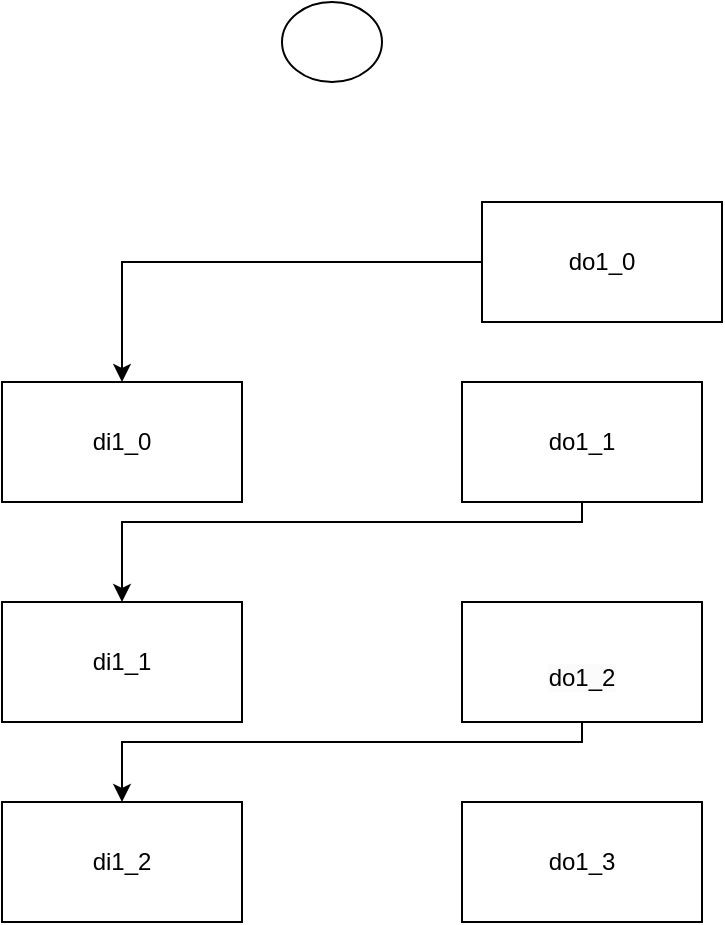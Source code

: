 <mxfile version="20.7.4" type="github"><diagram id="Cx_hQt9lrEMIvXU1jzw3" name="Page-1"><mxGraphModel dx="1195" dy="1716" grid="1" gridSize="10" guides="1" tooltips="1" connect="1" arrows="1" fold="1" page="1" pageScale="1" pageWidth="850" pageHeight="1100" math="0" shadow="0"><root><mxCell id="0"/><mxCell id="1" parent="0"/><mxCell id="IK9xKbjO7ygY50R43dqc-8" style="edgeStyle=orthogonalEdgeStyle;rounded=0;orthogonalLoop=1;jettySize=auto;html=1;" edge="1" parent="1" source="IK9xKbjO7ygY50R43dqc-1" target="IK9xKbjO7ygY50R43dqc-2"><mxGeometry relative="1" as="geometry"/></mxCell><mxCell id="IK9xKbjO7ygY50R43dqc-1" value="do1_0" style="rounded=0;whiteSpace=wrap;html=1;" vertex="1" parent="1"><mxGeometry x="500" y="50" width="120" height="60" as="geometry"/></mxCell><mxCell id="IK9xKbjO7ygY50R43dqc-2" value="di1_0" style="rounded=0;whiteSpace=wrap;html=1;" vertex="1" parent="1"><mxGeometry x="260" y="140" width="120" height="60" as="geometry"/></mxCell><mxCell id="IK9xKbjO7ygY50R43dqc-9" style="edgeStyle=orthogonalEdgeStyle;rounded=0;orthogonalLoop=1;jettySize=auto;html=1;entryX=0.5;entryY=0;entryDx=0;entryDy=0;" edge="1" parent="1" source="IK9xKbjO7ygY50R43dqc-3" target="IK9xKbjO7ygY50R43dqc-4"><mxGeometry relative="1" as="geometry"><Array as="points"><mxPoint x="550" y="210"/><mxPoint x="320" y="210"/></Array></mxGeometry></mxCell><mxCell id="IK9xKbjO7ygY50R43dqc-3" value="do1_1" style="rounded=0;whiteSpace=wrap;html=1;" vertex="1" parent="1"><mxGeometry x="490" y="140" width="120" height="60" as="geometry"/></mxCell><mxCell id="IK9xKbjO7ygY50R43dqc-4" value="di1_1" style="rounded=0;whiteSpace=wrap;html=1;" vertex="1" parent="1"><mxGeometry x="260" y="250" width="120" height="60" as="geometry"/></mxCell><mxCell id="IK9xKbjO7ygY50R43dqc-10" style="edgeStyle=orthogonalEdgeStyle;rounded=0;orthogonalLoop=1;jettySize=auto;html=1;entryX=0.5;entryY=0;entryDx=0;entryDy=0;" edge="1" parent="1" source="IK9xKbjO7ygY50R43dqc-5" target="IK9xKbjO7ygY50R43dqc-7"><mxGeometry relative="1" as="geometry"><Array as="points"><mxPoint x="550" y="320"/><mxPoint x="320" y="320"/></Array></mxGeometry></mxCell><mxCell id="IK9xKbjO7ygY50R43dqc-5" value="&lt;br&gt;&lt;span style=&quot;color: rgb(0, 0, 0); font-family: Helvetica; font-size: 12px; font-style: normal; font-variant-ligatures: normal; font-variant-caps: normal; font-weight: 400; letter-spacing: normal; orphans: 2; text-align: center; text-indent: 0px; text-transform: none; widows: 2; word-spacing: 0px; -webkit-text-stroke-width: 0px; background-color: rgb(251, 251, 251); text-decoration-thickness: initial; text-decoration-style: initial; text-decoration-color: initial; float: none; display: inline !important;&quot;&gt;do1_2&lt;/span&gt;&lt;br&gt;" style="rounded=0;whiteSpace=wrap;html=1;" vertex="1" parent="1"><mxGeometry x="490" y="250" width="120" height="60" as="geometry"/></mxCell><mxCell id="IK9xKbjO7ygY50R43dqc-6" value="do1_3" style="rounded=0;whiteSpace=wrap;html=1;" vertex="1" parent="1"><mxGeometry x="490" y="350" width="120" height="60" as="geometry"/></mxCell><mxCell id="IK9xKbjO7ygY50R43dqc-7" value="di1_2" style="rounded=0;whiteSpace=wrap;html=1;" vertex="1" parent="1"><mxGeometry x="260" y="350" width="120" height="60" as="geometry"/></mxCell><mxCell id="IK9xKbjO7ygY50R43dqc-11" value="" style="ellipse;whiteSpace=wrap;html=1;" vertex="1" parent="1"><mxGeometry x="400" y="-50" width="50" height="40" as="geometry"/></mxCell></root></mxGraphModel></diagram></mxfile>